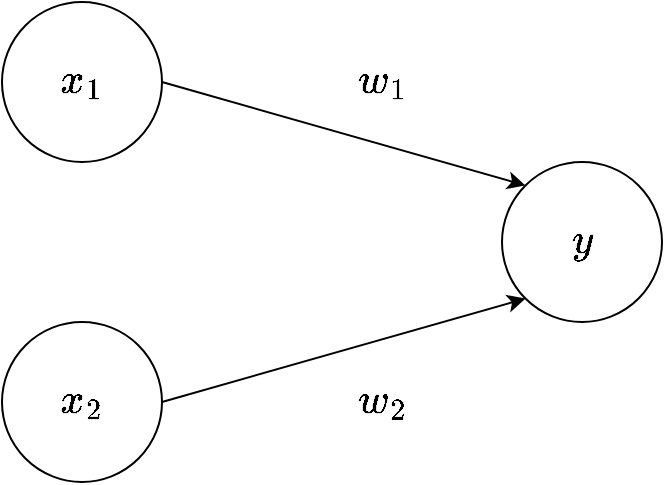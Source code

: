 <mxfile>
    <diagram id="qwhA2UgDFdNCXP4Jc-Wt" name="ページ1">
        <mxGraphModel dx="1214" dy="807" grid="1" gridSize="10" guides="1" tooltips="1" connect="1" arrows="1" fold="1" page="1" pageScale="1" pageWidth="827" pageHeight="1169" math="1" shadow="0">
            <root>
                <mxCell id="0"/>
                <mxCell id="1" parent="0"/>
                <mxCell id="5" style="edgeStyle=none;html=1;exitX=1;exitY=0.5;exitDx=0;exitDy=0;entryX=0;entryY=0;entryDx=0;entryDy=0;" edge="1" parent="1" source="2" target="4">
                    <mxGeometry relative="1" as="geometry">
                        <mxPoint x="360" y="310" as="targetPoint"/>
                    </mxGeometry>
                </mxCell>
                <mxCell id="2" value="&lt;font style=&quot;font-size: 18px&quot;&gt;`x_1`&lt;/font&gt;" style="ellipse;whiteSpace=wrap;html=1;aspect=fixed;" vertex="1" parent="1">
                    <mxGeometry x="130" y="200" width="80" height="80" as="geometry"/>
                </mxCell>
                <mxCell id="6" style="edgeStyle=none;html=1;exitX=1;exitY=0.5;exitDx=0;exitDy=0;entryX=0;entryY=1;entryDx=0;entryDy=0;" edge="1" parent="1" source="3" target="4">
                    <mxGeometry relative="1" as="geometry">
                        <mxPoint x="360" y="340" as="targetPoint"/>
                    </mxGeometry>
                </mxCell>
                <mxCell id="3" value="&lt;span style=&quot;font-size: 18px&quot;&gt;`x_2`&lt;/span&gt;" style="ellipse;whiteSpace=wrap;html=1;aspect=fixed;" vertex="1" parent="1">
                    <mxGeometry x="130" y="360" width="80" height="80" as="geometry"/>
                </mxCell>
                <mxCell id="4" value="&lt;span style=&quot;font-size: 18px&quot;&gt;`y`&lt;/span&gt;" style="ellipse;whiteSpace=wrap;html=1;aspect=fixed;" vertex="1" parent="1">
                    <mxGeometry x="380" y="280" width="80" height="80" as="geometry"/>
                </mxCell>
                <mxCell id="8" value="&lt;font style=&quot;font-size: 18px&quot;&gt;`w_1`&lt;/font&gt;" style="text;html=1;strokeColor=none;fillColor=none;align=center;verticalAlign=middle;whiteSpace=wrap;rounded=0;" vertex="1" parent="1">
                    <mxGeometry x="300" y="230" width="40" height="20" as="geometry"/>
                </mxCell>
                <mxCell id="9" value="&lt;font style=&quot;font-size: 18px&quot;&gt;`w_2`&lt;/font&gt;" style="text;html=1;strokeColor=none;fillColor=none;align=center;verticalAlign=middle;whiteSpace=wrap;rounded=0;" vertex="1" parent="1">
                    <mxGeometry x="300" y="390" width="40" height="20" as="geometry"/>
                </mxCell>
            </root>
        </mxGraphModel>
    </diagram>
</mxfile>